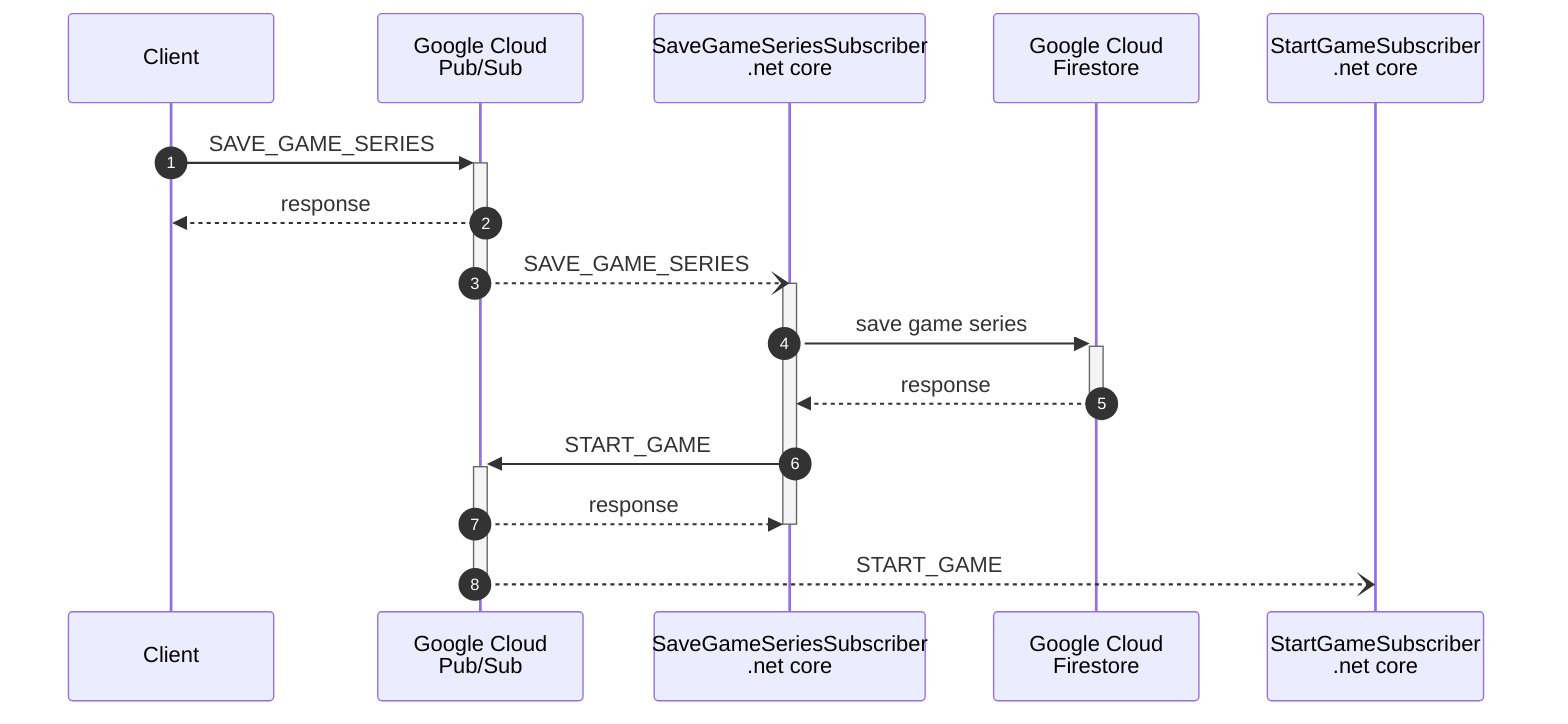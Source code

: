 sequenceDiagram
    autonumber
    participant C as Client
    participant PS as Google Cloud<br>Pub/Sub
    participant SGSS as SaveGameSeriesSubscriber<br>.net core
    participant FS as Google Cloud<br>Firestore
    participant SGS as StartGameSubscriber<br>.net core
    C->>+PS: SAVE_GAME_SERIES
    PS-->>C: response
    PS--)SGSS: SAVE_GAME_SERIES
    deactivate PS
    activate SGSS
    SGSS->>+FS: save game series
    FS-->>SGSS: response
    deactivate FS
    SGSS->>+PS: START_GAME
    PS-->> SGSS: response
    deactivate SGSS
    PS--)SGS: START_GAME
    deactivate PS